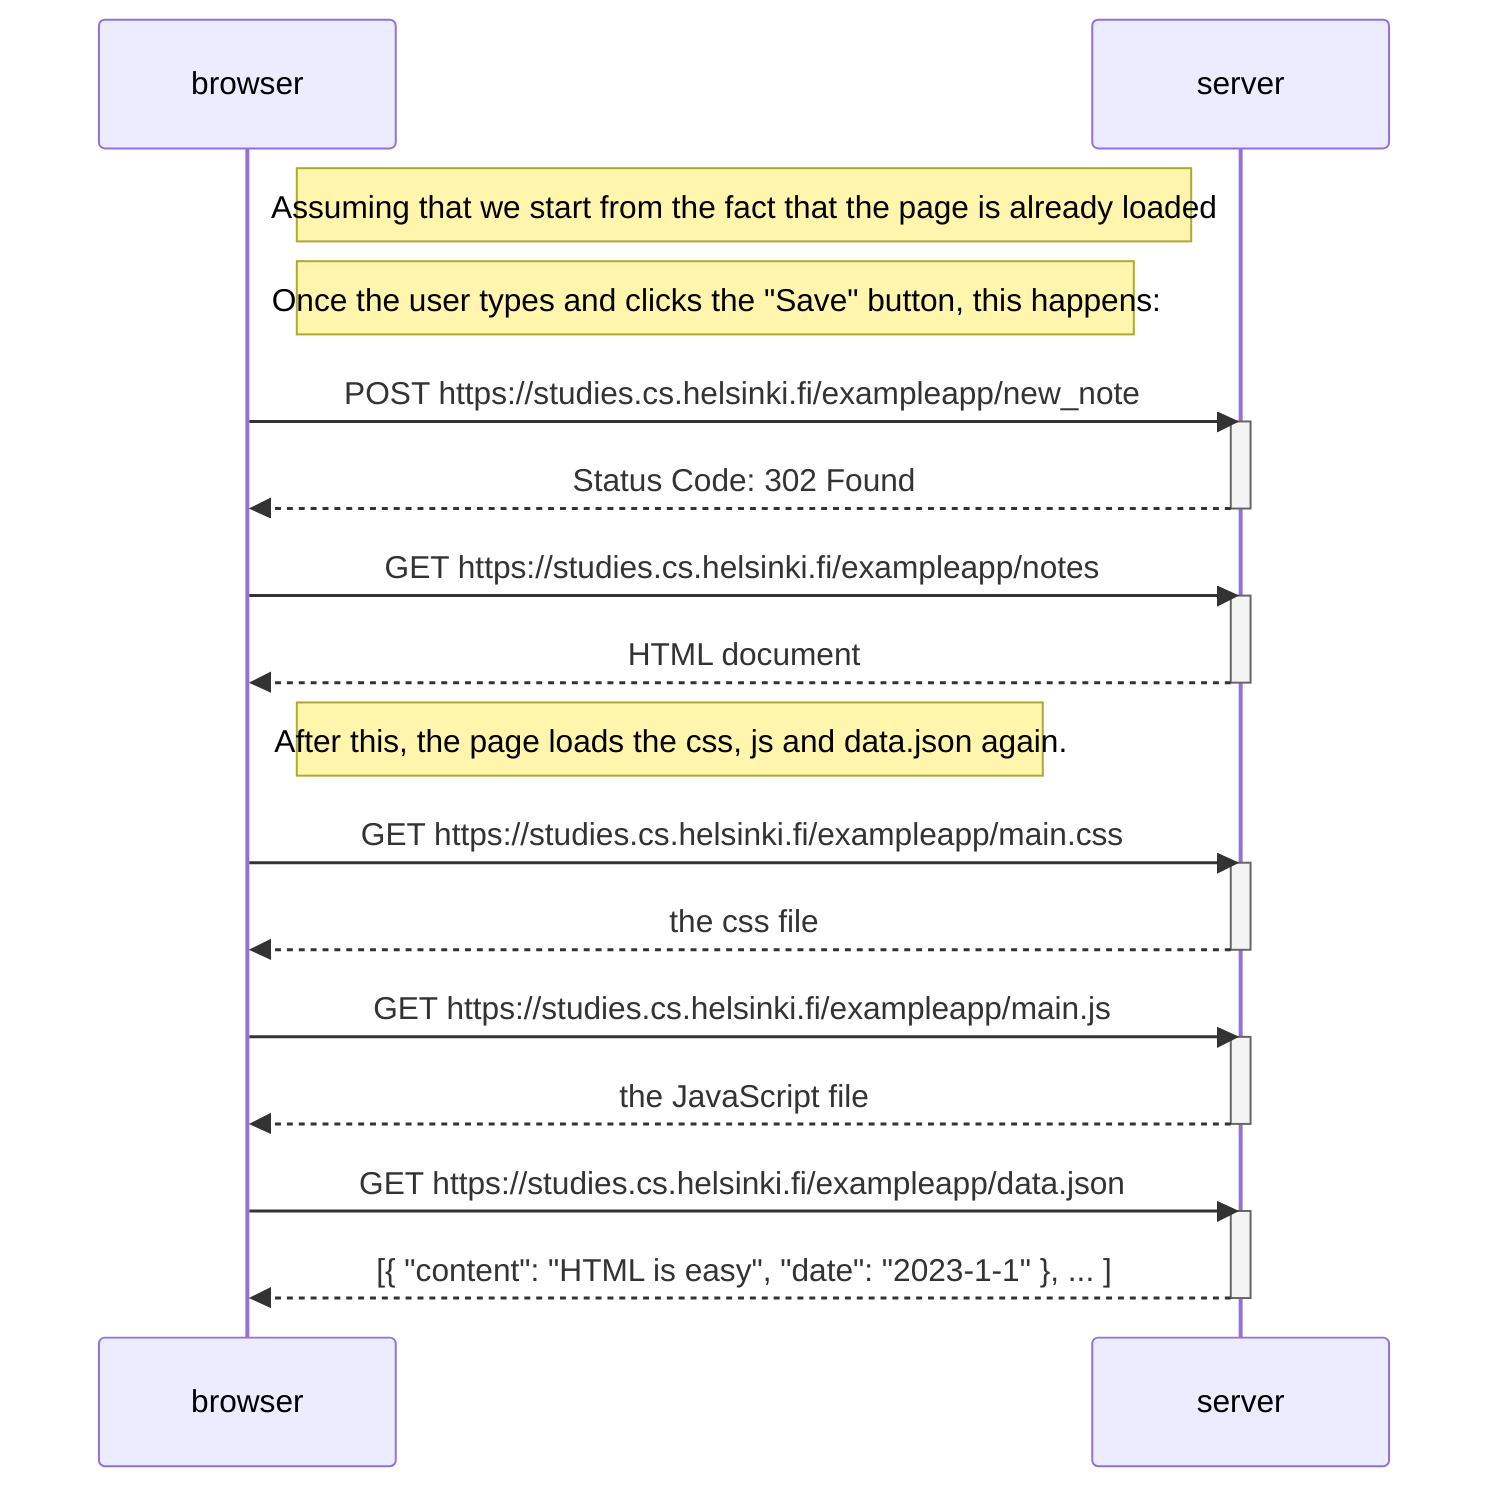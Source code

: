 sequenceDiagram
    participant browser
    participant server

    Note right of browser: Assuming that we start from the fact that the page is already loaded

    Note right of browser: Once the user types and clicks the "Save" button, this happens:

    browser->>server: POST https://studies.cs.helsinki.fi/exampleapp/new_note
    activate server
    server-->>browser: Status Code: 302 Found
    deactivate server

    browser->>server: GET https://studies.cs.helsinki.fi/exampleapp/notes
    activate server
    server-->>browser: HTML document
    deactivate server

    Note right of browser: After this, the page loads the css, js and data.json again.

    browser->>server: GET https://studies.cs.helsinki.fi/exampleapp/main.css
    activate server
    server-->>browser: the css file
    deactivate server

    browser->>server: GET https://studies.cs.helsinki.fi/exampleapp/main.js
    activate server
    server-->>browser: the JavaScript file
    deactivate server



    browser->>server: GET https://studies.cs.helsinki.fi/exampleapp/data.json
    activate server
    server-->>browser: [{ "content": "HTML is easy", "date": "2023-1-1" }, ... ]
    deactivate server